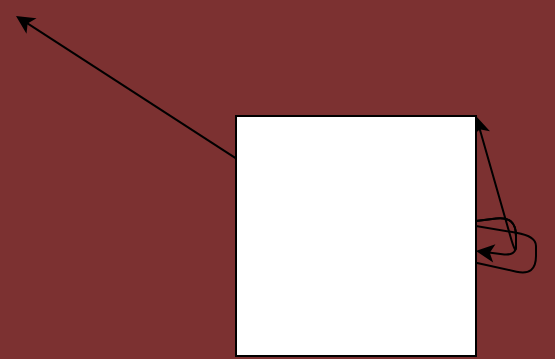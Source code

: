 <mxfile>
    <diagram id="GcfM1jV1XxlNdYPTBUN6" name="Page-1">
        <mxGraphModel dx="763" dy="469" grid="1" gridSize="10" guides="1" tooltips="1" connect="1" arrows="1" fold="1" page="1" pageScale="1" pageWidth="850" pageHeight="1100" background="#7c3131" math="0" shadow="0">
            <root>
                <mxCell id="0"/>
                <mxCell id="1" parent="0"/>
                <mxCell id="3" style="edgeStyle=none;html=1;" parent="1" source="2" target="2" edge="1">
                    <mxGeometry relative="1" as="geometry">
                        <mxPoint x="470" y="180" as="targetPoint"/>
                    </mxGeometry>
                </mxCell>
                <mxCell id="4" style="edgeStyle=none;html=1;" parent="1" source="2" edge="1">
                    <mxGeometry relative="1" as="geometry">
                        <mxPoint x="450" y="140" as="targetPoint"/>
                        <Array as="points">
                            <mxPoint x="470" y="170"/>
                            <mxPoint x="470" y="150"/>
                        </Array>
                    </mxGeometry>
                </mxCell>
                <mxCell id="5" style="edgeStyle=none;html=1;entryX=1;entryY=0.25;entryDx=0;entryDy=0;" parent="1" source="2" target="2" edge="1">
                    <mxGeometry relative="1" as="geometry">
                        <mxPoint x="480" y="150" as="targetPoint"/>
                        <Array as="points">
                            <mxPoint x="600" y="180"/>
                            <mxPoint x="600" y="160"/>
                            <mxPoint x="540" y="150"/>
                        </Array>
                    </mxGeometry>
                </mxCell>
                <mxCell id="6" style="edgeStyle=none;html=1;entryX=1;entryY=0;entryDx=0;entryDy=0;" parent="1" source="2" target="2" edge="1">
                    <mxGeometry relative="1" as="geometry">
                        <mxPoint x="540" y="130" as="targetPoint"/>
                        <Array as="points">
                            <mxPoint x="490" y="150"/>
                        </Array>
                    </mxGeometry>
                </mxCell>
                <mxCell id="7" style="edgeStyle=none;html=1;" parent="1" source="2" edge="1">
                    <mxGeometry relative="1" as="geometry">
                        <mxPoint x="340" y="50" as="targetPoint"/>
                    </mxGeometry>
                </mxCell>
                <mxCell id="2" value="" style="whiteSpace=wrap;html=1;" parent="1" vertex="1">
                    <mxGeometry x="450" y="100" width="120" height="120" as="geometry"/>
                </mxCell>
            </root>
        </mxGraphModel>
    </diagram>
</mxfile>